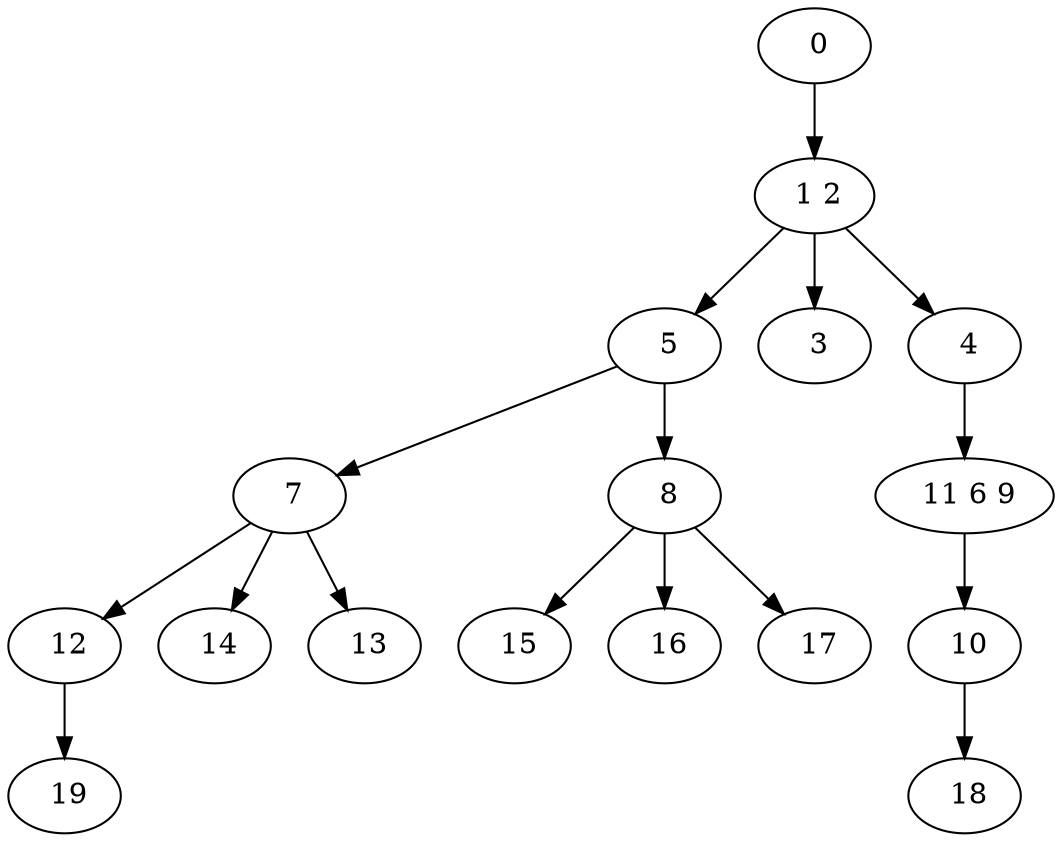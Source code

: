 digraph mytree {
" 0" -> " 1 2";
" 1 2" -> " 5";
" 1 2" -> " 3";
" 1 2" -> " 4";
" 18";
" 5" -> " 7";
" 5" -> " 8";
" 7" -> " 12";
" 7" -> " 14";
" 7" -> " 13";
" 8" -> " 15";
" 8" -> " 16";
" 8" -> " 17";
" 12" -> " 19";
" 14";
" 15";
" 16";
" 17";
" 13";
" 19";
" 11 6 9" -> " 10";
" 10" -> " 18";
" 3";
" 4" -> " 11 6 9";
}
